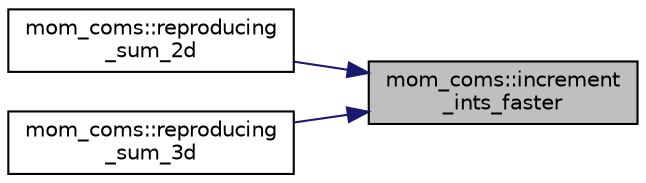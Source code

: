 digraph "mom_coms::increment_ints_faster"
{
 // INTERACTIVE_SVG=YES
 // LATEX_PDF_SIZE
  edge [fontname="Helvetica",fontsize="10",labelfontname="Helvetica",labelfontsize="10"];
  node [fontname="Helvetica",fontsize="10",shape=record];
  rankdir="RL";
  Node1 [label="mom_coms::increment\l_ints_faster",height=0.2,width=0.4,color="black", fillcolor="grey75", style="filled", fontcolor="black",tooltip="Increment an EFP number with a real number without doing any carrying of of overflows and using only ..."];
  Node1 -> Node2 [dir="back",color="midnightblue",fontsize="10",style="solid",fontname="Helvetica"];
  Node2 [label="mom_coms::reproducing\l_sum_2d",height=0.2,width=0.4,color="black", fillcolor="white", style="filled",URL="$namespacemom__coms.html#a99e145acc9227dad1bddc6cf211e4daf",tooltip="This subroutine uses a conversion to an integer representation of real numbers to give an order-invar..."];
  Node1 -> Node3 [dir="back",color="midnightblue",fontsize="10",style="solid",fontname="Helvetica"];
  Node3 [label="mom_coms::reproducing\l_sum_3d",height=0.2,width=0.4,color="black", fillcolor="white", style="filled",URL="$namespacemom__coms.html#aa21533e0badf43b331b5f7a9730c005f",tooltip="This subroutine uses a conversion to an integer representation of real numbers to give an order-invar..."];
}
